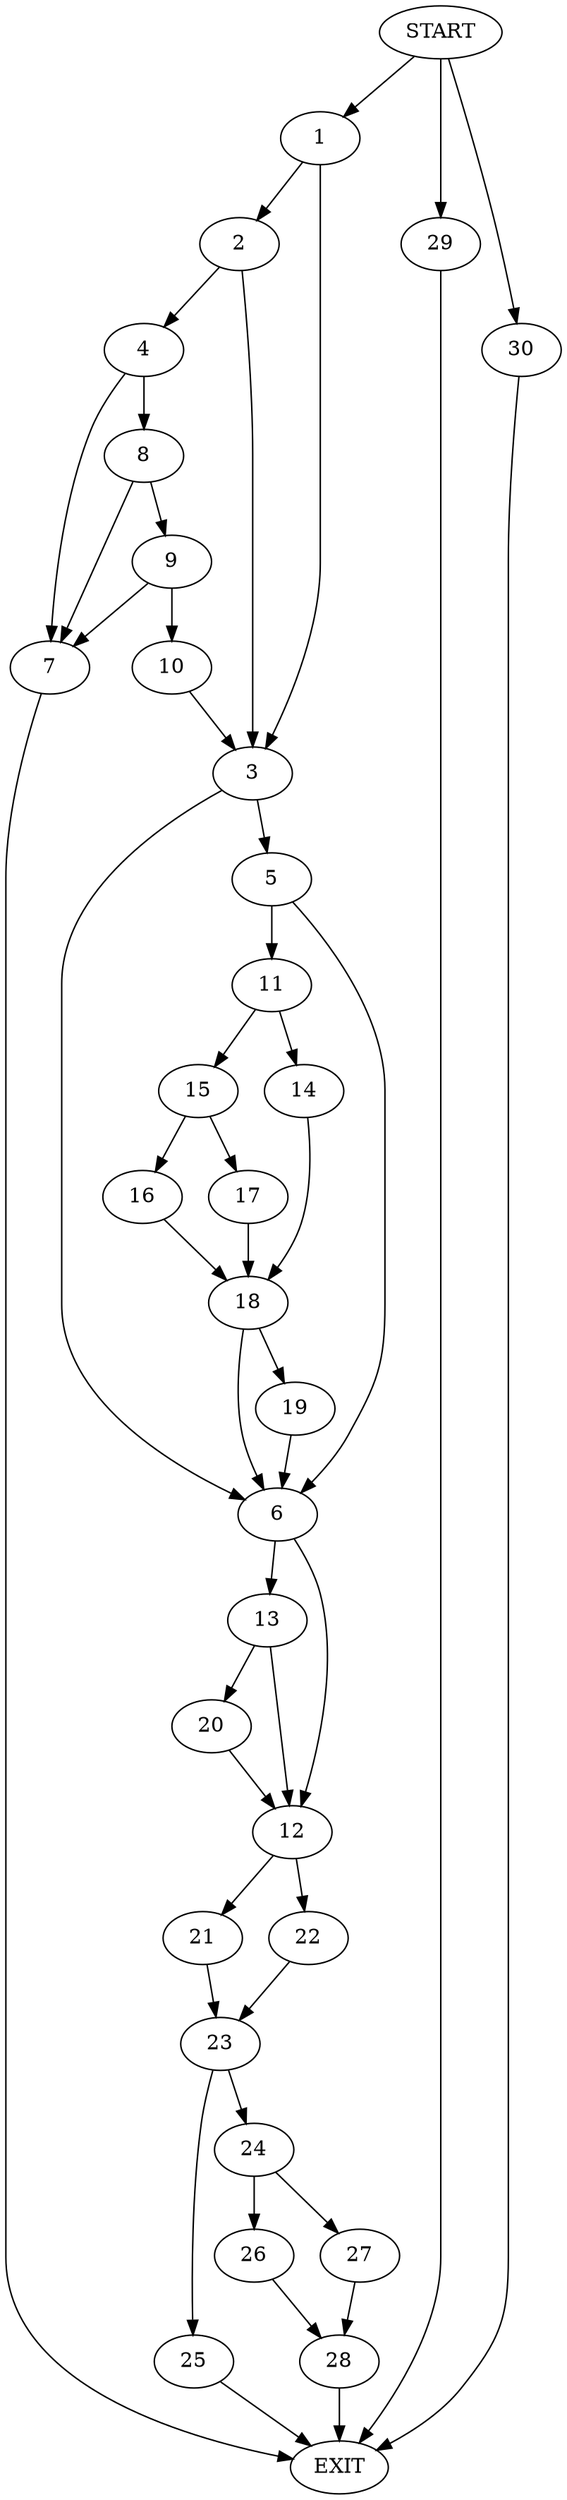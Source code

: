 digraph {
0 [label="START"]
31 [label="EXIT"]
0 -> 1
1 -> 2
1 -> 3
2 -> 4
2 -> 3
3 -> 5
3 -> 6
4 -> 7
4 -> 8
8 -> 9
8 -> 7
7 -> 31
9 -> 10
9 -> 7
10 -> 3
5 -> 11
5 -> 6
6 -> 12
6 -> 13
11 -> 14
11 -> 15
15 -> 16
15 -> 17
14 -> 18
16 -> 18
17 -> 18
18 -> 19
18 -> 6
19 -> 6
13 -> 12
13 -> 20
12 -> 21
12 -> 22
20 -> 12
21 -> 23
22 -> 23
23 -> 24
23 -> 25
24 -> 26
24 -> 27
25 -> 31
26 -> 28
27 -> 28
0 -> 29
29 -> 31
0 -> 30
30 -> 31
28 -> 31
}
